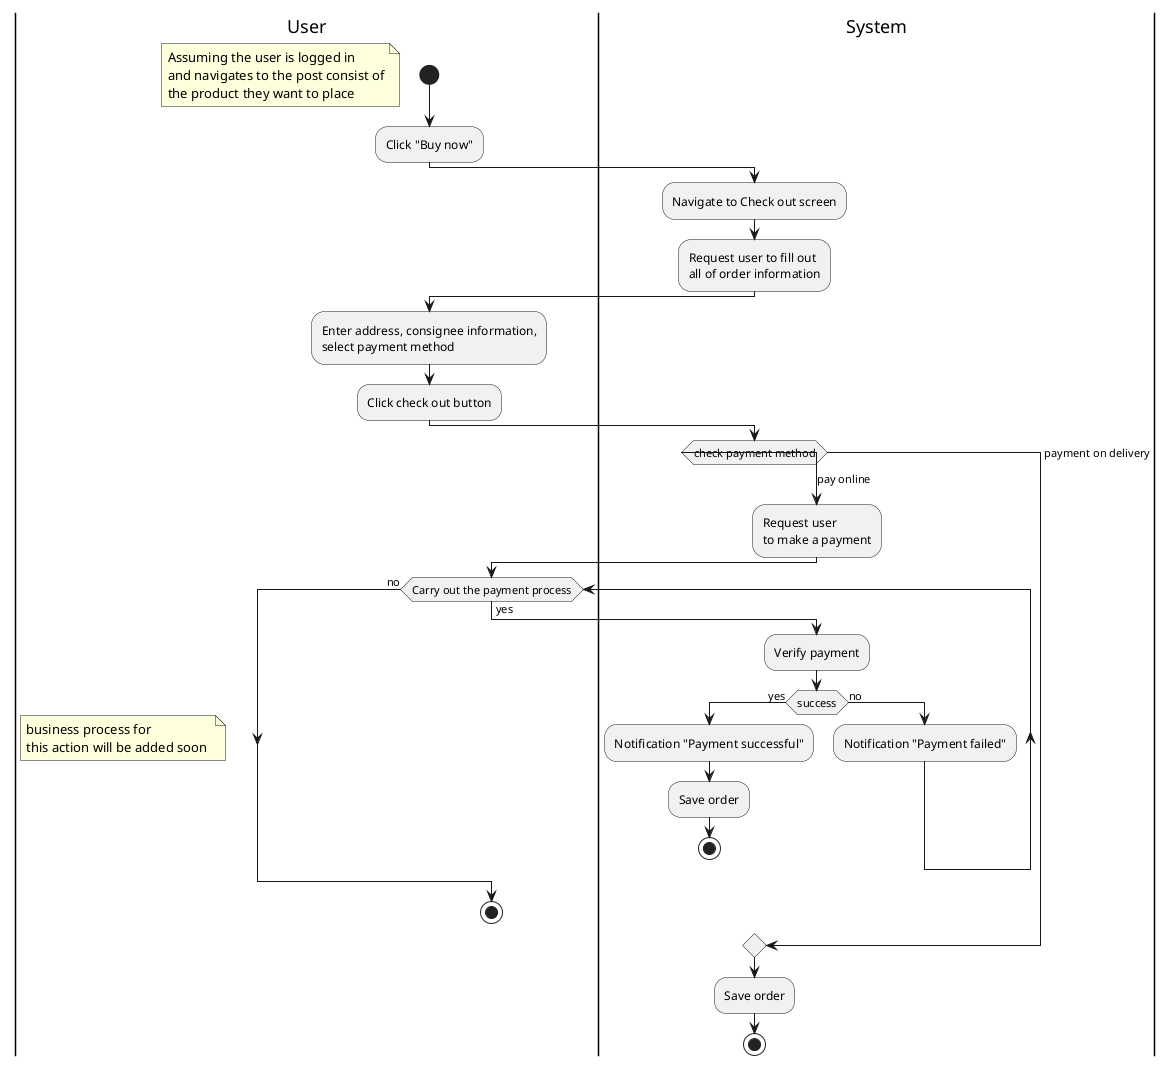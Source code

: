 @startuml
|User|
start
floating note left
Assuming the user is logged in 
and navigates to the post consist of
the product they want to place
end note

:Click "Buy now";
|System|
:Navigate to Check out screen;
:Request user to fill out 
all of order information;
|User|
:Enter address, consignee information,
select payment method;
:Click check out button;
|System|
switch (check payment method) 
case (pay online)
      :Request user 
to make a payment;
      |User|
      while (Carry out the payment process) is (yes) 
         note left
         business process for 
         this action will be added soon 
         end note
         |System|
         :Verify payment;
         if (success) then (yes)
         :Notification "Payment successful";
         :Save order;
         stop
         else (no)
            :Notification "Payment failed";
         endif
      |User|
      endwhile (no)
         stop
|System|
case (payment on delivery)
endswitch
:Save order;
stop
@enduml